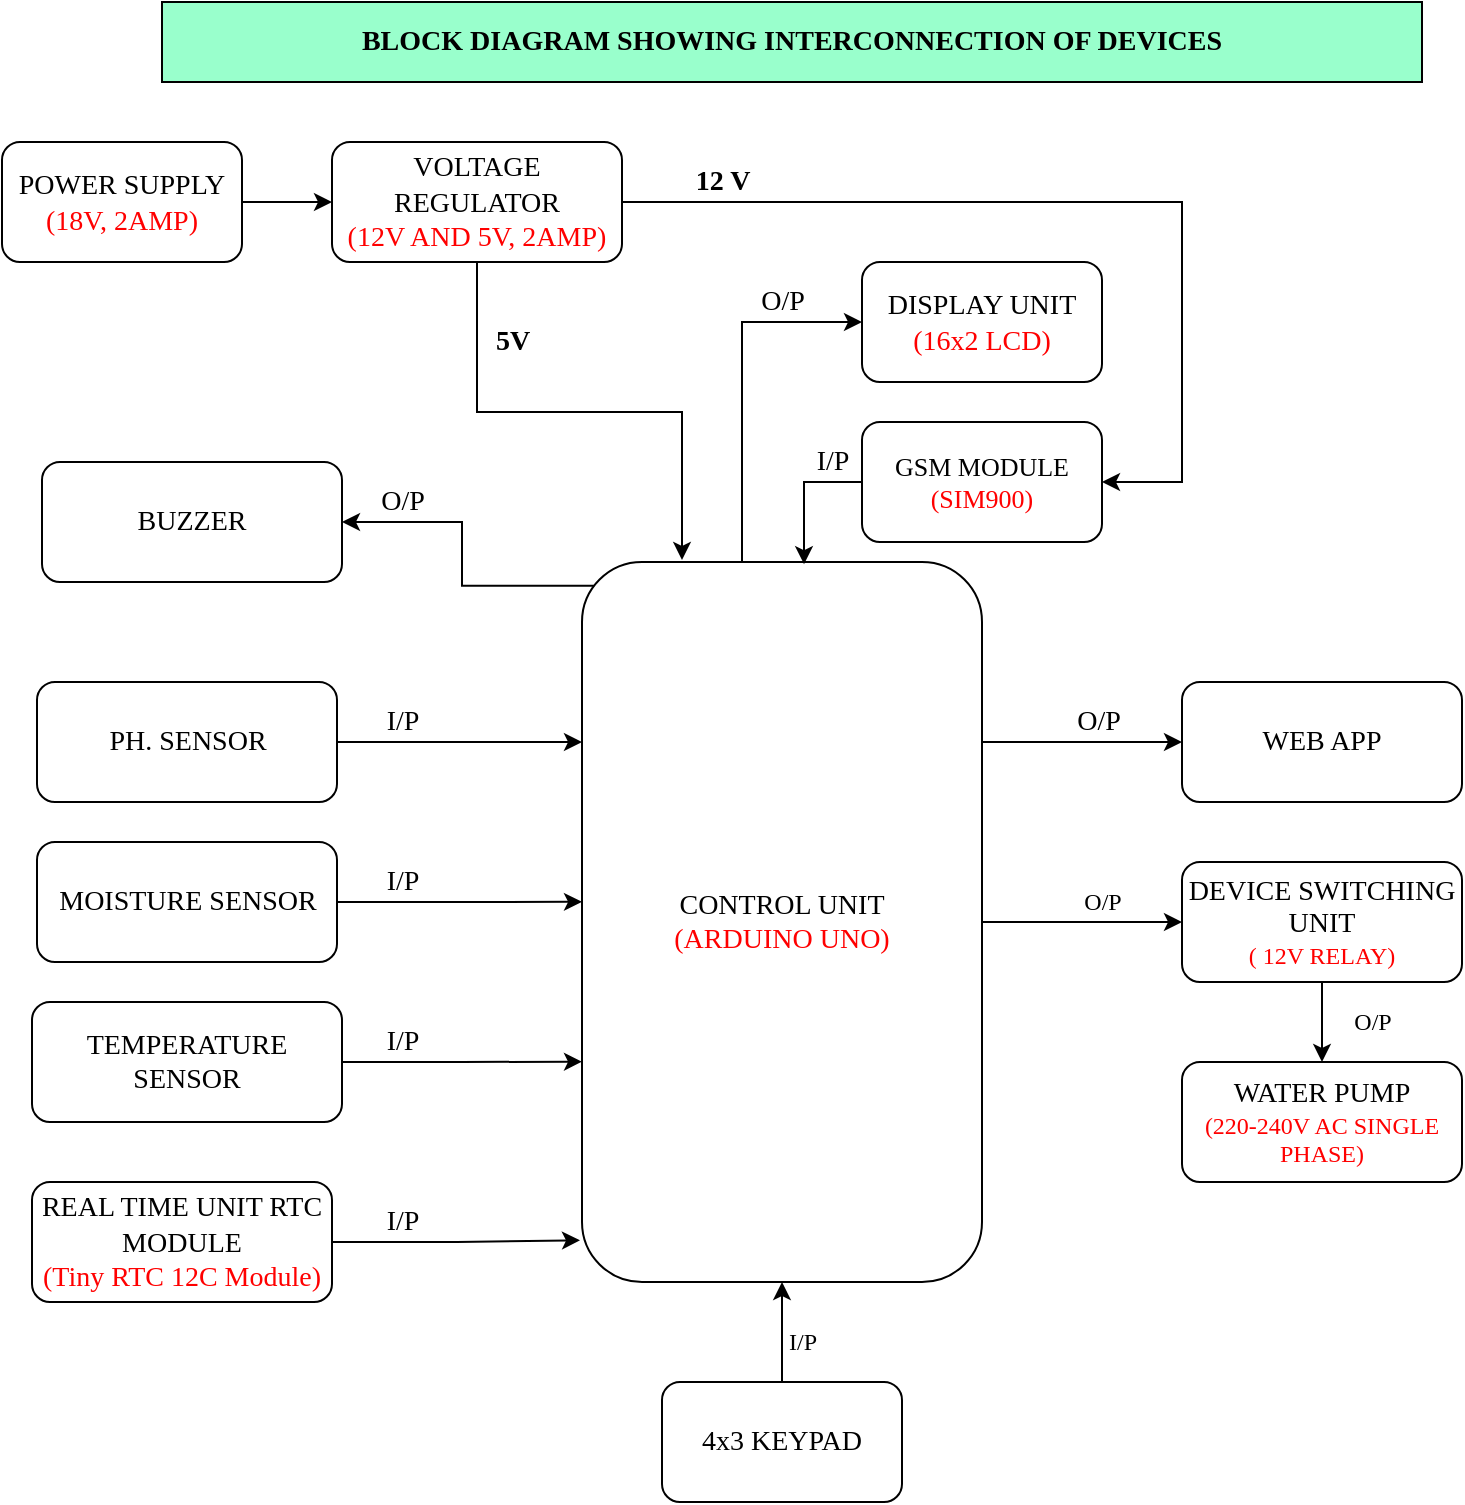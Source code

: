 <mxfile version="17.2.4" type="device"><diagram id="xx8rttRg3gDKMHxyF-Ox" name="Block_diagram"><mxGraphModel dx="868" dy="591" grid="1" gridSize="10" guides="1" tooltips="1" connect="1" arrows="1" fold="1" page="1" pageScale="1" pageWidth="850" pageHeight="1100" math="0" shadow="0"><root><mxCell id="0"/><mxCell id="1" parent="0"/><mxCell id="MpPAInCxf2_FI3hQtMMo-20" style="edgeStyle=orthogonalEdgeStyle;rounded=0;orthogonalLoop=1;jettySize=auto;html=1;entryX=0;entryY=0.25;entryDx=0;entryDy=0;fontFamily=Times New Roman;fontSize=14;fontColor=#FF0000;" edge="1" parent="1" source="kArC47MY0aVgS9kfDRBk-1" target="kArC47MY0aVgS9kfDRBk-5"><mxGeometry relative="1" as="geometry"/></mxCell><mxCell id="kArC47MY0aVgS9kfDRBk-1" value="&lt;font face=&quot;Georgia&quot; style=&quot;font-size: 14px&quot;&gt;PH. SENSOR&lt;/font&gt;" style="rounded=1;whiteSpace=wrap;html=1;" parent="1" vertex="1"><mxGeometry x="27.5" y="370" width="150" height="60" as="geometry"/></mxCell><mxCell id="MpPAInCxf2_FI3hQtMMo-22" style="edgeStyle=orthogonalEdgeStyle;rounded=0;orthogonalLoop=1;jettySize=auto;html=1;entryX=0;entryY=0.694;entryDx=0;entryDy=0;entryPerimeter=0;fontFamily=Times New Roman;fontSize=14;fontColor=#FF0000;" edge="1" parent="1" source="kArC47MY0aVgS9kfDRBk-2" target="kArC47MY0aVgS9kfDRBk-5"><mxGeometry relative="1" as="geometry"/></mxCell><mxCell id="kArC47MY0aVgS9kfDRBk-2" value="&lt;font face=&quot;Georgia&quot; style=&quot;font-size: 14px&quot;&gt;TEMPERATURE SENSOR&lt;/font&gt;" style="rounded=1;whiteSpace=wrap;html=1;" parent="1" vertex="1"><mxGeometry x="25" y="530" width="155" height="60" as="geometry"/></mxCell><mxCell id="MpPAInCxf2_FI3hQtMMo-21" style="edgeStyle=orthogonalEdgeStyle;rounded=0;orthogonalLoop=1;jettySize=auto;html=1;entryX=0;entryY=0.472;entryDx=0;entryDy=0;entryPerimeter=0;fontFamily=Times New Roman;fontSize=14;fontColor=#FF0000;" edge="1" parent="1" source="kArC47MY0aVgS9kfDRBk-3" target="kArC47MY0aVgS9kfDRBk-5"><mxGeometry relative="1" as="geometry"/></mxCell><mxCell id="kArC47MY0aVgS9kfDRBk-3" value="&lt;font face=&quot;Georgia&quot; style=&quot;font-size: 14px&quot;&gt;MOISTURE SENSOR&lt;/font&gt;" style="rounded=1;whiteSpace=wrap;html=1;" parent="1" vertex="1"><mxGeometry x="27.5" y="450" width="150" height="60" as="geometry"/></mxCell><mxCell id="MpPAInCxf2_FI3hQtMMo-4" style="edgeStyle=orthogonalEdgeStyle;rounded=0;orthogonalLoop=1;jettySize=auto;html=1;entryX=0;entryY=0.5;entryDx=0;entryDy=0;fontFamily=Georgia;fontSize=14;fontColor=#FF0000;" edge="1" parent="1" source="kArC47MY0aVgS9kfDRBk-5" target="kArC47MY0aVgS9kfDRBk-22"><mxGeometry relative="1" as="geometry"><Array as="points"><mxPoint x="380" y="190"/></Array></mxGeometry></mxCell><mxCell id="MpPAInCxf2_FI3hQtMMo-29" style="edgeStyle=orthogonalEdgeStyle;rounded=0;orthogonalLoop=1;jettySize=auto;html=1;exitX=0.035;exitY=0.033;exitDx=0;exitDy=0;entryX=1;entryY=0.5;entryDx=0;entryDy=0;fontFamily=Times New Roman;fontSize=14;fontColor=#000000;exitPerimeter=0;" edge="1" parent="1" source="kArC47MY0aVgS9kfDRBk-5" target="kArC47MY0aVgS9kfDRBk-16"><mxGeometry relative="1" as="geometry"/></mxCell><mxCell id="MpPAInCxf2_FI3hQtMMo-32" style="edgeStyle=orthogonalEdgeStyle;rounded=0;orthogonalLoop=1;jettySize=auto;html=1;exitX=1;exitY=0.25;exitDx=0;exitDy=0;entryX=0;entryY=0.5;entryDx=0;entryDy=0;fontFamily=Times New Roman;fontSize=14;fontColor=#000000;" edge="1" parent="1" source="kArC47MY0aVgS9kfDRBk-5" target="kArC47MY0aVgS9kfDRBk-20"><mxGeometry relative="1" as="geometry"/></mxCell><mxCell id="MpPAInCxf2_FI3hQtMMo-35" value="" style="edgeStyle=orthogonalEdgeStyle;rounded=0;orthogonalLoop=1;jettySize=auto;html=1;fontFamily=Times New Roman;fontSize=14;fontColor=#000000;" edge="1" parent="1" source="kArC47MY0aVgS9kfDRBk-5" target="MpPAInCxf2_FI3hQtMMo-34"><mxGeometry relative="1" as="geometry"/></mxCell><mxCell id="kArC47MY0aVgS9kfDRBk-5" value="&lt;font face=&quot;Georgia&quot; style=&quot;font-size: 14px&quot;&gt;CONTROL UNIT&lt;br&gt;&lt;font color=&quot;#ff0000&quot;&gt;(ARDUINO UNO)&lt;/font&gt;&lt;br&gt;&lt;/font&gt;" style="whiteSpace=wrap;html=1;rounded=1;" parent="1" vertex="1"><mxGeometry x="300" y="310" width="200" height="360" as="geometry"/></mxCell><mxCell id="MpPAInCxf2_FI3hQtMMo-40" style="edgeStyle=orthogonalEdgeStyle;rounded=0;orthogonalLoop=1;jettySize=auto;html=1;exitX=0;exitY=0.5;exitDx=0;exitDy=0;entryX=0.555;entryY=0.003;entryDx=0;entryDy=0;entryPerimeter=0;fontFamily=Times New Roman;fontSize=12;fontColor=#000000;" edge="1" parent="1" source="kArC47MY0aVgS9kfDRBk-10" target="kArC47MY0aVgS9kfDRBk-5"><mxGeometry relative="1" as="geometry"/></mxCell><mxCell id="kArC47MY0aVgS9kfDRBk-10" value="&lt;font style=&quot;font-size: 13px&quot;&gt;&lt;font face=&quot;Georgia&quot;&gt;GSM MODULE&lt;/font&gt;&lt;br&gt;&lt;font color=&quot;#ff0000&quot; face=&quot;Times New Roman&quot;&gt;(SIM900)&lt;/font&gt;&lt;br&gt;&lt;/font&gt;" style="whiteSpace=wrap;html=1;rounded=1;" parent="1" vertex="1"><mxGeometry x="440" y="240" width="120" height="60" as="geometry"/></mxCell><mxCell id="kArC47MY0aVgS9kfDRBk-16" value="&lt;font face=&quot;Georgia&quot; style=&quot;font-size: 14px&quot;&gt;BUZZER&lt;/font&gt;" style="whiteSpace=wrap;html=1;rounded=1;" parent="1" vertex="1"><mxGeometry x="30" y="260" width="150" height="60" as="geometry"/></mxCell><mxCell id="kArC47MY0aVgS9kfDRBk-20" value="&lt;font style=&quot;font-size: 14px&quot; face=&quot;Georgia&quot;&gt;WEB APP&lt;/font&gt;" style="whiteSpace=wrap;html=1;rounded=1;" parent="1" vertex="1"><mxGeometry x="600" y="370" width="140" height="60" as="geometry"/></mxCell><mxCell id="kArC47MY0aVgS9kfDRBk-22" value="&lt;font style=&quot;font-size: 14px&quot;&gt;&lt;font face=&quot;Georgia&quot;&gt;DISPLAY UNIT&lt;/font&gt;&lt;br&gt;&lt;font color=&quot;#ff0000&quot; face=&quot;Times New Roman&quot;&gt;(16x2 LCD)&lt;/font&gt;&lt;br&gt;&lt;/font&gt;" style="whiteSpace=wrap;html=1;rounded=1;" parent="1" vertex="1"><mxGeometry x="440" y="160" width="120" height="60" as="geometry"/></mxCell><mxCell id="kArC47MY0aVgS9kfDRBk-30" value="&lt;b&gt;BLOCK DIAGRAM SHOWING INTERCONNECTION OF DEVICES&lt;/b&gt;" style="rounded=0;whiteSpace=wrap;html=1;fontFamily=Georgia;fontSize=14;fillColor=#99FFCC;" parent="1" vertex="1"><mxGeometry x="90" y="30" width="630" height="40" as="geometry"/></mxCell><mxCell id="MpPAInCxf2_FI3hQtMMo-3" value="" style="edgeStyle=orthogonalEdgeStyle;rounded=0;orthogonalLoop=1;jettySize=auto;html=1;fontFamily=Georgia;fontSize=14;fontColor=#FF0000;" edge="1" parent="1" source="MpPAInCxf2_FI3hQtMMo-1" target="MpPAInCxf2_FI3hQtMMo-2"><mxGeometry relative="1" as="geometry"/></mxCell><mxCell id="MpPAInCxf2_FI3hQtMMo-1" value="&lt;font style=&quot;font-size: 14px&quot;&gt;&lt;font face=&quot;Georgia&quot;&gt;POWER SUPPLY&lt;/font&gt;&lt;br&gt;&lt;font color=&quot;#ff0000&quot; style=&quot;font-size: 14px&quot; face=&quot;Times New Roman&quot;&gt;(18V, 2AMP)&lt;/font&gt;&lt;/font&gt;" style="rounded=1;whiteSpace=wrap;html=1;" vertex="1" parent="1"><mxGeometry x="10" y="100" width="120" height="60" as="geometry"/></mxCell><mxCell id="MpPAInCxf2_FI3hQtMMo-6" style="edgeStyle=orthogonalEdgeStyle;rounded=0;orthogonalLoop=1;jettySize=auto;html=1;exitX=1;exitY=0.5;exitDx=0;exitDy=0;entryX=1;entryY=0.5;entryDx=0;entryDy=0;fontFamily=Georgia;fontSize=14;fontColor=#FF0000;" edge="1" parent="1" source="MpPAInCxf2_FI3hQtMMo-2" target="kArC47MY0aVgS9kfDRBk-10"><mxGeometry relative="1" as="geometry"><Array as="points"><mxPoint x="600" y="130"/><mxPoint x="600" y="270"/></Array></mxGeometry></mxCell><mxCell id="MpPAInCxf2_FI3hQtMMo-8" style="edgeStyle=orthogonalEdgeStyle;rounded=0;orthogonalLoop=1;jettySize=auto;html=1;fontFamily=Times New Roman;fontSize=14;fontColor=#000000;" edge="1" parent="1" source="MpPAInCxf2_FI3hQtMMo-2"><mxGeometry relative="1" as="geometry"><mxPoint x="350" y="309" as="targetPoint"/><Array as="points"><mxPoint x="248" y="235"/><mxPoint x="350" y="235"/><mxPoint x="350" y="309"/></Array></mxGeometry></mxCell><mxCell id="MpPAInCxf2_FI3hQtMMo-2" value="&lt;font style=&quot;font-size: 14px&quot;&gt;&lt;font face=&quot;Georgia&quot;&gt;VOLTAGE REGULATOR&lt;/font&gt;&lt;br&gt;&lt;font color=&quot;#ff0000&quot; style=&quot;font-size: 14px&quot; face=&quot;Times New Roman&quot;&gt;(12V AND 5V, 2AMP)&lt;/font&gt;&lt;/font&gt;" style="rounded=1;whiteSpace=wrap;html=1;" vertex="1" parent="1"><mxGeometry x="175" y="100" width="145" height="60" as="geometry"/></mxCell><mxCell id="MpPAInCxf2_FI3hQtMMo-7" value="&lt;font color=&quot;#000000&quot; face=&quot;Times New Roman&quot;&gt;&lt;b&gt;12 V&lt;/b&gt;&lt;/font&gt;" style="text;html=1;align=center;verticalAlign=middle;resizable=0;points=[];autosize=1;strokeColor=none;fillColor=none;fontSize=14;fontFamily=Georgia;fontColor=#FF0000;" vertex="1" parent="1"><mxGeometry x="350" y="110" width="40" height="20" as="geometry"/></mxCell><mxCell id="MpPAInCxf2_FI3hQtMMo-9" value="&lt;b&gt;5V&lt;/b&gt;" style="text;html=1;align=center;verticalAlign=middle;resizable=0;points=[];autosize=1;strokeColor=none;fillColor=none;fontSize=14;fontFamily=Times New Roman;fontColor=#000000;" vertex="1" parent="1"><mxGeometry x="250" y="190" width="30" height="20" as="geometry"/></mxCell><mxCell id="MpPAInCxf2_FI3hQtMMo-10" value="O/P" style="text;html=1;align=center;verticalAlign=middle;resizable=0;points=[];autosize=1;strokeColor=none;fillColor=none;fontSize=14;fontFamily=Times New Roman;fontColor=#000000;" vertex="1" parent="1"><mxGeometry x="380" y="170" width="40" height="20" as="geometry"/></mxCell><mxCell id="MpPAInCxf2_FI3hQtMMo-13" value="I/P" style="text;html=1;align=center;verticalAlign=middle;resizable=0;points=[];autosize=1;strokeColor=none;fillColor=none;fontSize=14;fontFamily=Times New Roman;fontColor=#000000;" vertex="1" parent="1"><mxGeometry x="410" y="250" width="30" height="20" as="geometry"/></mxCell><mxCell id="MpPAInCxf2_FI3hQtMMo-23" style="edgeStyle=orthogonalEdgeStyle;rounded=0;orthogonalLoop=1;jettySize=auto;html=1;entryX=-0.005;entryY=0.942;entryDx=0;entryDy=0;entryPerimeter=0;fontFamily=Times New Roman;fontSize=14;fontColor=#FF0000;" edge="1" parent="1" source="MpPAInCxf2_FI3hQtMMo-14" target="kArC47MY0aVgS9kfDRBk-5"><mxGeometry relative="1" as="geometry"/></mxCell><mxCell id="MpPAInCxf2_FI3hQtMMo-14" value="&lt;font style=&quot;font-size: 14px&quot;&gt;&lt;font face=&quot;Georgia&quot;&gt;REAL TIME UNIT RTC MODULE&lt;/font&gt;&lt;br&gt;&lt;font color=&quot;#ff0000&quot; face=&quot;Times New Roman&quot;&gt;(Tiny RTC 12C Module)&lt;/font&gt;&lt;br&gt;&lt;/font&gt;" style="rounded=1;whiteSpace=wrap;html=1;" vertex="1" parent="1"><mxGeometry x="25" y="620" width="150" height="60" as="geometry"/></mxCell><mxCell id="MpPAInCxf2_FI3hQtMMo-24" value="&lt;font color=&quot;#000000&quot;&gt;I/P&lt;/font&gt;" style="text;html=1;align=center;verticalAlign=middle;resizable=0;points=[];autosize=1;strokeColor=none;fillColor=none;fontSize=14;fontFamily=Times New Roman;fontColor=#FF0000;" vertex="1" parent="1"><mxGeometry x="195" y="380" width="30" height="20" as="geometry"/></mxCell><mxCell id="MpPAInCxf2_FI3hQtMMo-25" value="I/P" style="text;html=1;align=center;verticalAlign=middle;resizable=0;points=[];autosize=1;strokeColor=none;fillColor=none;fontSize=14;fontFamily=Times New Roman;fontColor=#000000;" vertex="1" parent="1"><mxGeometry x="195" y="460" width="30" height="20" as="geometry"/></mxCell><mxCell id="MpPAInCxf2_FI3hQtMMo-27" value="I/P" style="text;html=1;align=center;verticalAlign=middle;resizable=0;points=[];autosize=1;strokeColor=none;fillColor=none;fontSize=14;fontFamily=Times New Roman;fontColor=#000000;" vertex="1" parent="1"><mxGeometry x="195" y="540" width="30" height="20" as="geometry"/></mxCell><mxCell id="MpPAInCxf2_FI3hQtMMo-28" value="I/P" style="text;html=1;align=center;verticalAlign=middle;resizable=0;points=[];autosize=1;strokeColor=none;fillColor=none;fontSize=14;fontFamily=Times New Roman;fontColor=#000000;" vertex="1" parent="1"><mxGeometry x="195" y="630" width="30" height="20" as="geometry"/></mxCell><mxCell id="MpPAInCxf2_FI3hQtMMo-30" value="O/P" style="text;html=1;align=center;verticalAlign=middle;resizable=0;points=[];autosize=1;strokeColor=none;fillColor=none;fontSize=14;fontFamily=Times New Roman;fontColor=#000000;" vertex="1" parent="1"><mxGeometry x="190" y="270" width="40" height="20" as="geometry"/></mxCell><mxCell id="MpPAInCxf2_FI3hQtMMo-33" value="O/P" style="text;html=1;align=center;verticalAlign=middle;resizable=0;points=[];autosize=1;strokeColor=none;fillColor=none;fontSize=14;fontFamily=Times New Roman;fontColor=#000000;" vertex="1" parent="1"><mxGeometry x="537.5" y="380" width="40" height="20" as="geometry"/></mxCell><mxCell id="MpPAInCxf2_FI3hQtMMo-38" value="" style="edgeStyle=orthogonalEdgeStyle;rounded=0;orthogonalLoop=1;jettySize=auto;html=1;fontFamily=Georgia;fontSize=12;fontColor=#000000;" edge="1" parent="1" source="MpPAInCxf2_FI3hQtMMo-34" target="MpPAInCxf2_FI3hQtMMo-37"><mxGeometry relative="1" as="geometry"/></mxCell><mxCell id="MpPAInCxf2_FI3hQtMMo-34" value="&lt;font face=&quot;Georgia&quot; style=&quot;font-size: 14px&quot;&gt;DEVICE SWITCHING UNIT&lt;/font&gt;&lt;br&gt;&lt;font color=&quot;#ff0000&quot; face=&quot;Times New Roman&quot;&gt;( 12V RELAY)&lt;/font&gt;" style="whiteSpace=wrap;html=1;rounded=1;" vertex="1" parent="1"><mxGeometry x="600" y="460" width="140" height="60" as="geometry"/></mxCell><mxCell id="MpPAInCxf2_FI3hQtMMo-36" value="&lt;font color=&quot;#000000&quot; style=&quot;font-size: 12px&quot;&gt;O/P&lt;/font&gt;" style="text;html=1;align=center;verticalAlign=middle;resizable=0;points=[];autosize=1;strokeColor=none;fillColor=none;fontSize=14;fontFamily=Georgia;fontColor=#FF0000;" vertex="1" parent="1"><mxGeometry x="540" y="470" width="40" height="20" as="geometry"/></mxCell><mxCell id="MpPAInCxf2_FI3hQtMMo-37" value="&lt;font face=&quot;Georgia&quot; style=&quot;font-size: 14px&quot;&gt;WATER PUMP&lt;/font&gt;&lt;br&gt;&lt;font face=&quot;Times New Roman&quot; color=&quot;#ff0000&quot;&gt;(220-240V AC SINGLE PHASE)&lt;/font&gt;" style="whiteSpace=wrap;html=1;rounded=1;" vertex="1" parent="1"><mxGeometry x="600" y="560" width="140" height="60" as="geometry"/></mxCell><mxCell id="MpPAInCxf2_FI3hQtMMo-39" value="&lt;font color=&quot;#000000&quot; face=&quot;Times New Roman&quot; style=&quot;font-size: 12px&quot;&gt;O/P&lt;/font&gt;" style="text;html=1;align=center;verticalAlign=middle;resizable=0;points=[];autosize=1;strokeColor=none;fillColor=none;fontSize=14;fontFamily=Georgia;fontColor=#FF0000;" vertex="1" parent="1"><mxGeometry x="680" y="530" width="30" height="20" as="geometry"/></mxCell><mxCell id="MpPAInCxf2_FI3hQtMMo-42" style="edgeStyle=orthogonalEdgeStyle;rounded=0;orthogonalLoop=1;jettySize=auto;html=1;entryX=0.5;entryY=1;entryDx=0;entryDy=0;fontFamily=Times New Roman;fontSize=12;fontColor=#000000;" edge="1" parent="1" source="MpPAInCxf2_FI3hQtMMo-41" target="kArC47MY0aVgS9kfDRBk-5"><mxGeometry relative="1" as="geometry"/></mxCell><mxCell id="MpPAInCxf2_FI3hQtMMo-41" value="&lt;font style=&quot;font-size: 14px&quot; face=&quot;Times New Roman&quot;&gt;4x3 &lt;/font&gt;&lt;font face=&quot;Georgia&quot; style=&quot;font-size: 14px&quot;&gt;KEYPAD&lt;/font&gt;" style="rounded=1;whiteSpace=wrap;html=1;" vertex="1" parent="1"><mxGeometry x="340" y="720" width="120" height="60" as="geometry"/></mxCell><mxCell id="MpPAInCxf2_FI3hQtMMo-44" value="I/P" style="text;html=1;align=center;verticalAlign=middle;resizable=0;points=[];autosize=1;strokeColor=none;fillColor=none;fontSize=12;fontFamily=Times New Roman;fontColor=#000000;" vertex="1" parent="1"><mxGeometry x="395" y="690" width="30" height="20" as="geometry"/></mxCell></root></mxGraphModel></diagram></mxfile>